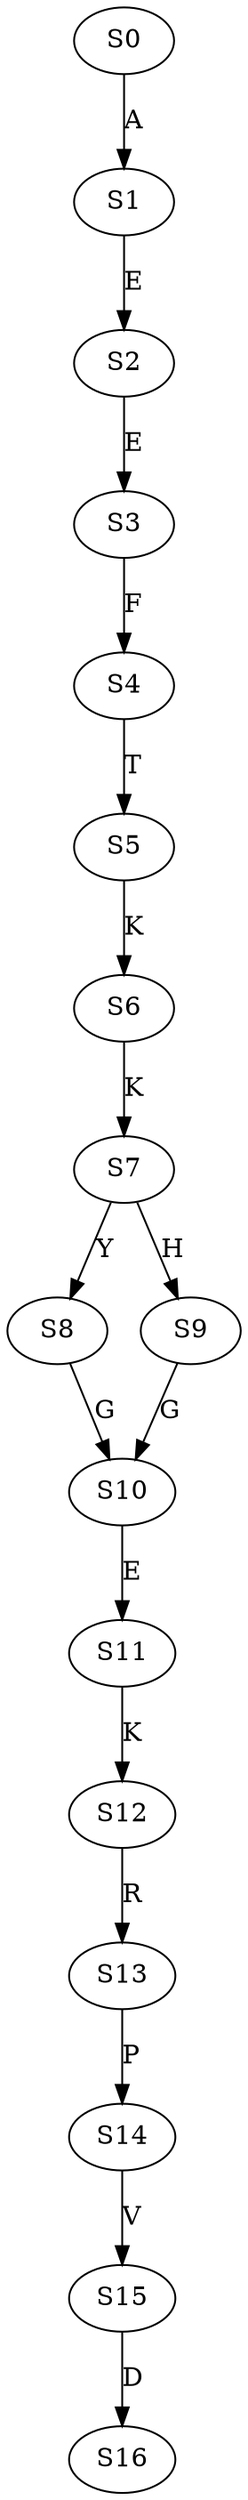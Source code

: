 strict digraph  {
	S0 -> S1 [ label = A ];
	S1 -> S2 [ label = E ];
	S2 -> S3 [ label = E ];
	S3 -> S4 [ label = F ];
	S4 -> S5 [ label = T ];
	S5 -> S6 [ label = K ];
	S6 -> S7 [ label = K ];
	S7 -> S8 [ label = Y ];
	S7 -> S9 [ label = H ];
	S8 -> S10 [ label = G ];
	S9 -> S10 [ label = G ];
	S10 -> S11 [ label = E ];
	S11 -> S12 [ label = K ];
	S12 -> S13 [ label = R ];
	S13 -> S14 [ label = P ];
	S14 -> S15 [ label = V ];
	S15 -> S16 [ label = D ];
}
